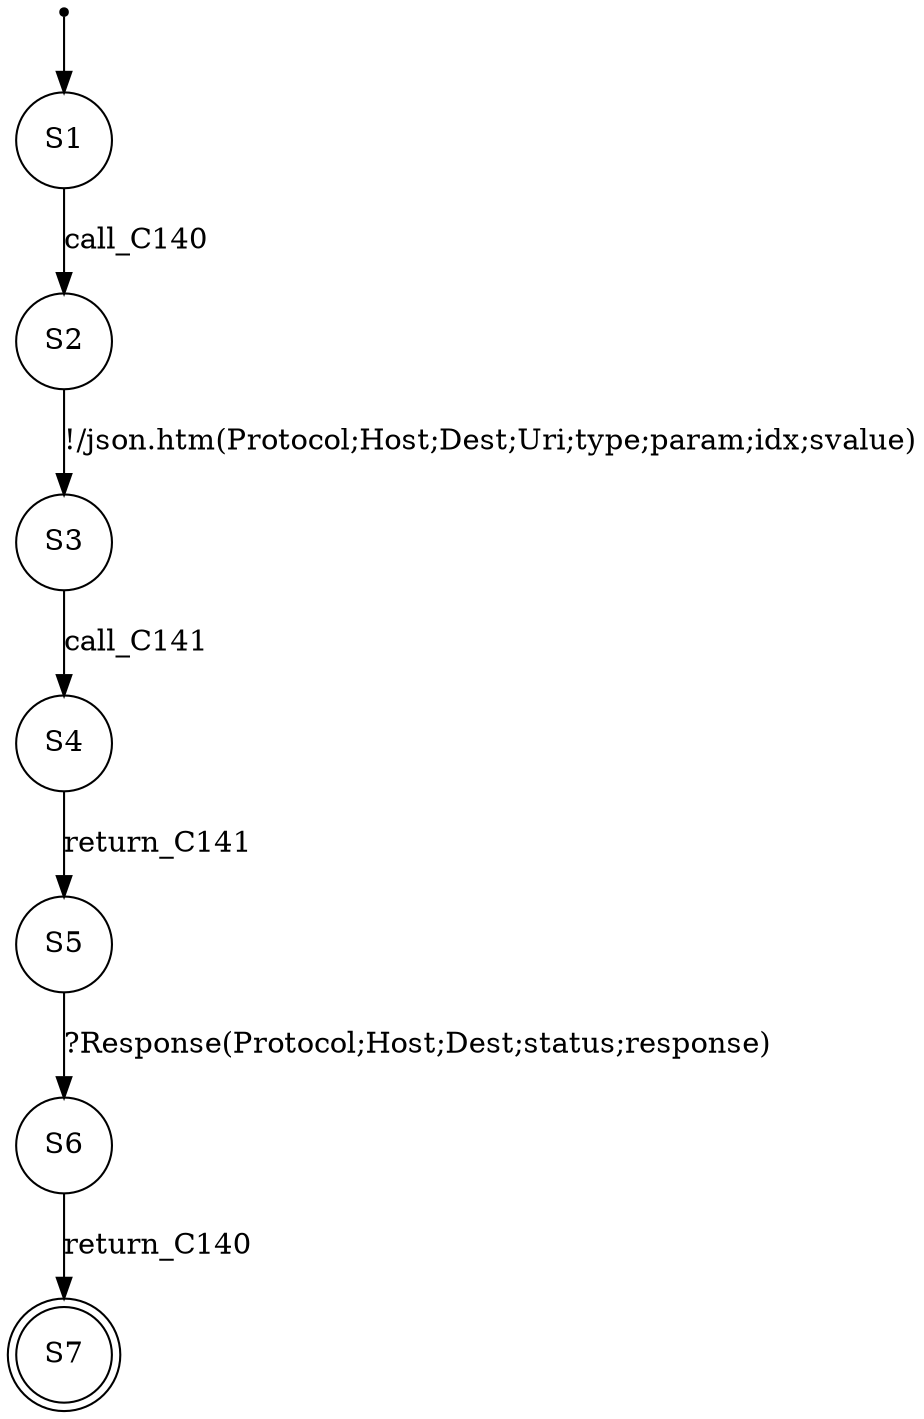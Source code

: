 digraph LTS {
S00[shape=point]
S1[label=S1,shape=circle];
S2[label=S2,shape=circle];
S3[label=S3,shape=circle];
S4[label=S4,shape=circle];
S5[label=S5,shape=circle];
S6[label=S6,shape=circle];
S7[label=S7,shape=doublecircle];
S00 -> S1
S1 -> S2[label ="call_C140"];
S2 -> S3[label ="!/json.htm(Protocol;Host;Dest;Uri;type;param;idx;svalue)"];
S3 -> S4[label ="call_C141"];
S4 -> S5[label ="return_C141"];
S5 -> S6[label ="?Response(Protocol;Host;Dest;status;response)"];
S6 -> S7[label ="return_C140"];
}
